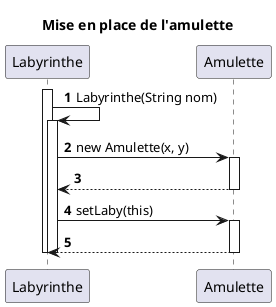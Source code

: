 @startuml
title Mise en place de l'amulette

autonumber

Participant "Labyrinthe" as laby
Participant "Amulette" as amulette

activate laby
laby -> laby : Labyrinthe(String nom)
activate laby

laby -> amulette : new Amulette(x, y)
activate amulette
amulette --> laby
deactivate amulette

laby -> amulette : setLaby(this)
activate amulette
amulette --> laby
deactivate amulette

deactivate laby
deactivate laby
@enduml